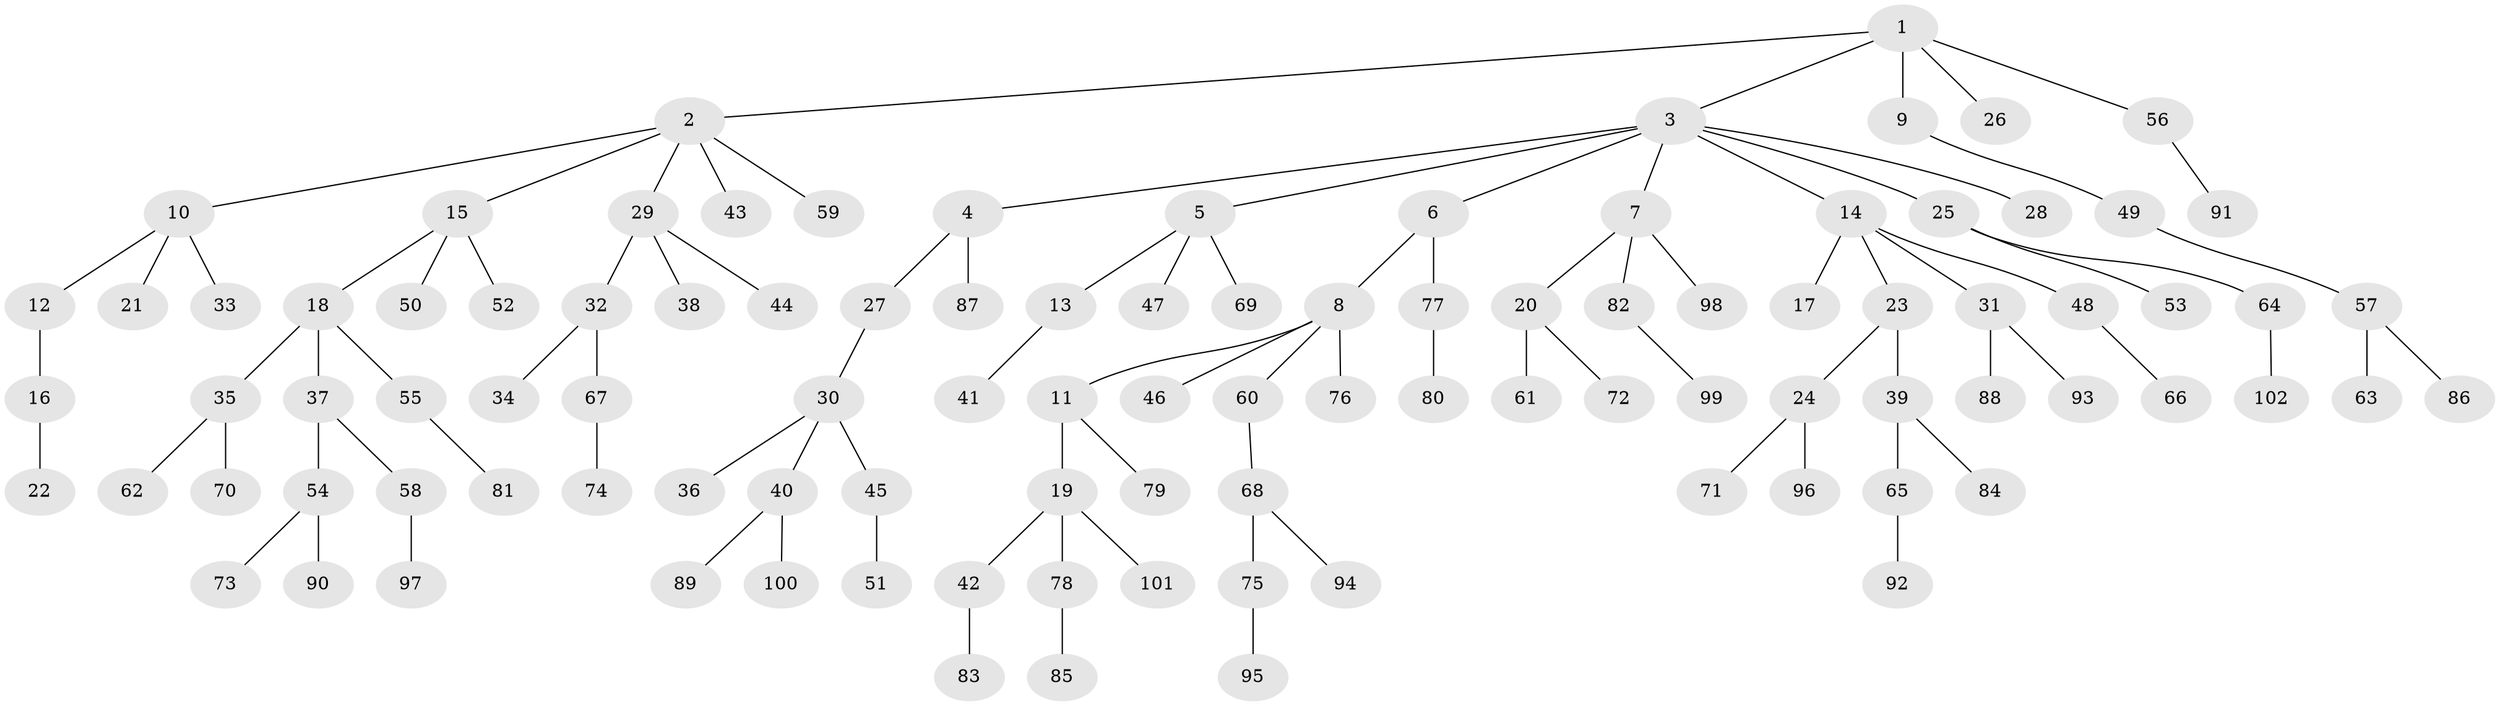// Generated by graph-tools (version 1.1) at 2025/37/03/09/25 02:37:03]
// undirected, 102 vertices, 101 edges
graph export_dot {
graph [start="1"]
  node [color=gray90,style=filled];
  1;
  2;
  3;
  4;
  5;
  6;
  7;
  8;
  9;
  10;
  11;
  12;
  13;
  14;
  15;
  16;
  17;
  18;
  19;
  20;
  21;
  22;
  23;
  24;
  25;
  26;
  27;
  28;
  29;
  30;
  31;
  32;
  33;
  34;
  35;
  36;
  37;
  38;
  39;
  40;
  41;
  42;
  43;
  44;
  45;
  46;
  47;
  48;
  49;
  50;
  51;
  52;
  53;
  54;
  55;
  56;
  57;
  58;
  59;
  60;
  61;
  62;
  63;
  64;
  65;
  66;
  67;
  68;
  69;
  70;
  71;
  72;
  73;
  74;
  75;
  76;
  77;
  78;
  79;
  80;
  81;
  82;
  83;
  84;
  85;
  86;
  87;
  88;
  89;
  90;
  91;
  92;
  93;
  94;
  95;
  96;
  97;
  98;
  99;
  100;
  101;
  102;
  1 -- 2;
  1 -- 3;
  1 -- 9;
  1 -- 26;
  1 -- 56;
  2 -- 10;
  2 -- 15;
  2 -- 29;
  2 -- 43;
  2 -- 59;
  3 -- 4;
  3 -- 5;
  3 -- 6;
  3 -- 7;
  3 -- 14;
  3 -- 25;
  3 -- 28;
  4 -- 27;
  4 -- 87;
  5 -- 13;
  5 -- 47;
  5 -- 69;
  6 -- 8;
  6 -- 77;
  7 -- 20;
  7 -- 82;
  7 -- 98;
  8 -- 11;
  8 -- 46;
  8 -- 60;
  8 -- 76;
  9 -- 49;
  10 -- 12;
  10 -- 21;
  10 -- 33;
  11 -- 19;
  11 -- 79;
  12 -- 16;
  13 -- 41;
  14 -- 17;
  14 -- 23;
  14 -- 31;
  14 -- 48;
  15 -- 18;
  15 -- 50;
  15 -- 52;
  16 -- 22;
  18 -- 35;
  18 -- 37;
  18 -- 55;
  19 -- 42;
  19 -- 78;
  19 -- 101;
  20 -- 61;
  20 -- 72;
  23 -- 24;
  23 -- 39;
  24 -- 71;
  24 -- 96;
  25 -- 53;
  25 -- 64;
  27 -- 30;
  29 -- 32;
  29 -- 38;
  29 -- 44;
  30 -- 36;
  30 -- 40;
  30 -- 45;
  31 -- 88;
  31 -- 93;
  32 -- 34;
  32 -- 67;
  35 -- 62;
  35 -- 70;
  37 -- 54;
  37 -- 58;
  39 -- 65;
  39 -- 84;
  40 -- 89;
  40 -- 100;
  42 -- 83;
  45 -- 51;
  48 -- 66;
  49 -- 57;
  54 -- 73;
  54 -- 90;
  55 -- 81;
  56 -- 91;
  57 -- 63;
  57 -- 86;
  58 -- 97;
  60 -- 68;
  64 -- 102;
  65 -- 92;
  67 -- 74;
  68 -- 75;
  68 -- 94;
  75 -- 95;
  77 -- 80;
  78 -- 85;
  82 -- 99;
}
